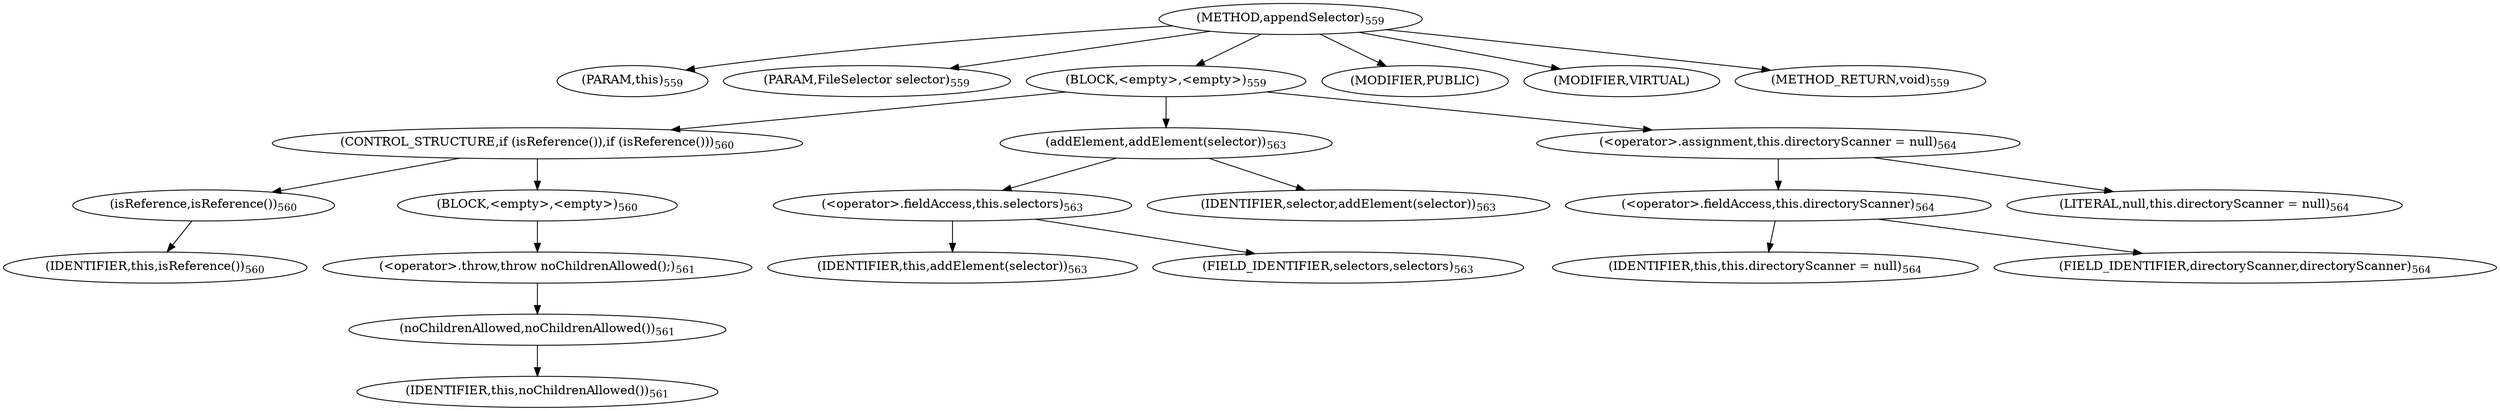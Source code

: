 digraph "appendSelector" {  
"1288" [label = <(METHOD,appendSelector)<SUB>559</SUB>> ]
"143" [label = <(PARAM,this)<SUB>559</SUB>> ]
"1289" [label = <(PARAM,FileSelector selector)<SUB>559</SUB>> ]
"1290" [label = <(BLOCK,&lt;empty&gt;,&lt;empty&gt;)<SUB>559</SUB>> ]
"1291" [label = <(CONTROL_STRUCTURE,if (isReference()),if (isReference()))<SUB>560</SUB>> ]
"1292" [label = <(isReference,isReference())<SUB>560</SUB>> ]
"142" [label = <(IDENTIFIER,this,isReference())<SUB>560</SUB>> ]
"1293" [label = <(BLOCK,&lt;empty&gt;,&lt;empty&gt;)<SUB>560</SUB>> ]
"1294" [label = <(&lt;operator&gt;.throw,throw noChildrenAllowed();)<SUB>561</SUB>> ]
"1295" [label = <(noChildrenAllowed,noChildrenAllowed())<SUB>561</SUB>> ]
"144" [label = <(IDENTIFIER,this,noChildrenAllowed())<SUB>561</SUB>> ]
"1296" [label = <(addElement,addElement(selector))<SUB>563</SUB>> ]
"1297" [label = <(&lt;operator&gt;.fieldAccess,this.selectors)<SUB>563</SUB>> ]
"1298" [label = <(IDENTIFIER,this,addElement(selector))<SUB>563</SUB>> ]
"1299" [label = <(FIELD_IDENTIFIER,selectors,selectors)<SUB>563</SUB>> ]
"1300" [label = <(IDENTIFIER,selector,addElement(selector))<SUB>563</SUB>> ]
"1301" [label = <(&lt;operator&gt;.assignment,this.directoryScanner = null)<SUB>564</SUB>> ]
"1302" [label = <(&lt;operator&gt;.fieldAccess,this.directoryScanner)<SUB>564</SUB>> ]
"1303" [label = <(IDENTIFIER,this,this.directoryScanner = null)<SUB>564</SUB>> ]
"1304" [label = <(FIELD_IDENTIFIER,directoryScanner,directoryScanner)<SUB>564</SUB>> ]
"1305" [label = <(LITERAL,null,this.directoryScanner = null)<SUB>564</SUB>> ]
"1306" [label = <(MODIFIER,PUBLIC)> ]
"1307" [label = <(MODIFIER,VIRTUAL)> ]
"1308" [label = <(METHOD_RETURN,void)<SUB>559</SUB>> ]
  "1288" -> "143" 
  "1288" -> "1289" 
  "1288" -> "1290" 
  "1288" -> "1306" 
  "1288" -> "1307" 
  "1288" -> "1308" 
  "1290" -> "1291" 
  "1290" -> "1296" 
  "1290" -> "1301" 
  "1291" -> "1292" 
  "1291" -> "1293" 
  "1292" -> "142" 
  "1293" -> "1294" 
  "1294" -> "1295" 
  "1295" -> "144" 
  "1296" -> "1297" 
  "1296" -> "1300" 
  "1297" -> "1298" 
  "1297" -> "1299" 
  "1301" -> "1302" 
  "1301" -> "1305" 
  "1302" -> "1303" 
  "1302" -> "1304" 
}
